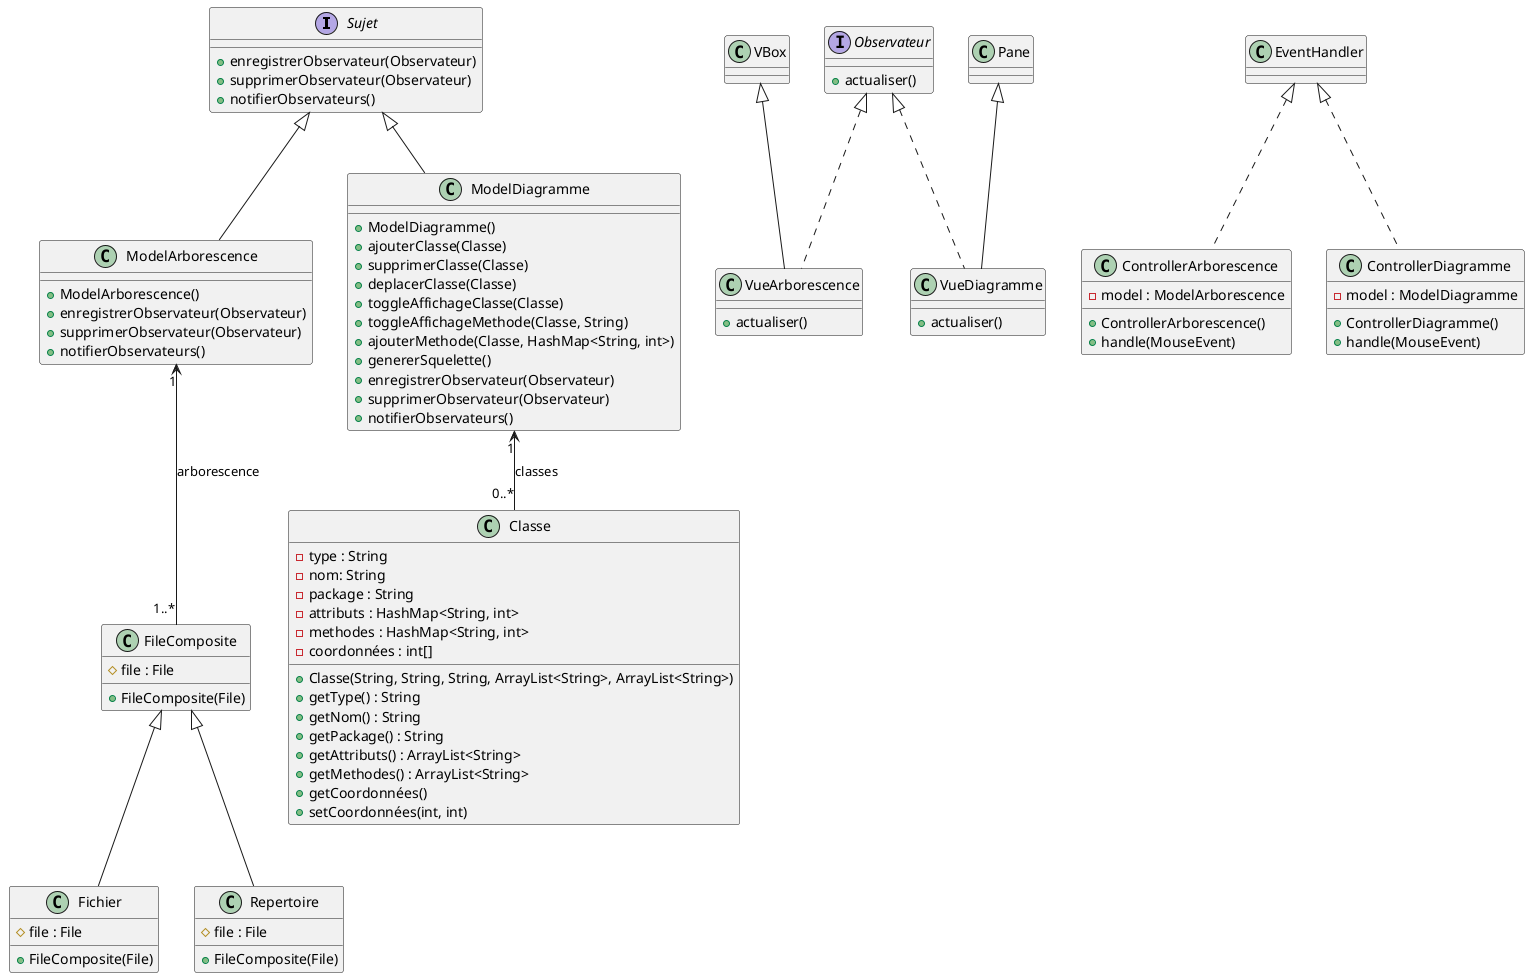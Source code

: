 @startuml
interface Sujet {
    + enregistrerObservateur(Observateur)
    + supprimerObservateur(Observateur)
    + notifierObservateurs()
}

interface Observateur {
    + actualiser()
}

class VueArborescence {
    + actualiser()
}

class VueDiagramme {
    + actualiser()
}

class ModelArborescence {
    + ModelArborescence()
    + enregistrerObservateur(Observateur)
    + supprimerObservateur(Observateur)
    + notifierObservateurs()
}

class ModelDiagramme {
    + ModelDiagramme()
    + ajouterClasse(Classe)
    + supprimerClasse(Classe)
    + deplacerClasse(Classe)
    + toggleAffichageClasse(Classe)
    + toggleAffichageMethode(Classe, String)
    + ajouterMethode(Classe, HashMap<String, int>)
    + genererSquelette()
    + enregistrerObservateur(Observateur)
    + supprimerObservateur(Observateur)
    + notifierObservateurs()
}

class ControllerArborescence {
    - model : ModelArborescence
    + ControllerArborescence()
    + handle(MouseEvent)
}

class ControllerDiagramme {
    - model : ModelDiagramme
    + ControllerDiagramme()
    + handle(MouseEvent)
}

class FileComposite {
    # file : File
    + FileComposite(File)
}

class Fichier {
    # file : File
    + FileComposite(File)
}

class Repertoire {
    # file : File
    + FileComposite(File)
}

class Classe {
    - type : String
    - nom: String
    - package : String
    - attributs : HashMap<String, int>
    - methodes : HashMap<String, int>
    - coordonnées : int[]
    + Classe(String, String, String, ArrayList<String>, ArrayList<String>)
    + getType() : String
    + getNom() : String
    + getPackage() : String
    + getAttributs() : ArrayList<String>
    + getMethodes() : ArrayList<String>
    + getCoordonnées()
    + setCoordonnées(int, int)
}

Sujet <|-- ModelArborescence
Sujet <|-- ModelDiagramme

Observateur <|.. VueArborescence
Observateur <|.. VueDiagramme

VBox <|-- VueArborescence
Pane <|-- VueDiagramme

FileComposite <|-- Fichier
FileComposite <|-- Repertoire

ModelDiagramme "1" <-- "0..*" Classe : classes
ModelArborescence "1" <-- "1..*" FileComposite : arborescence

EventHandler <|.. ControllerArborescence
EventHandler <|.. ControllerDiagramme
@enduml
